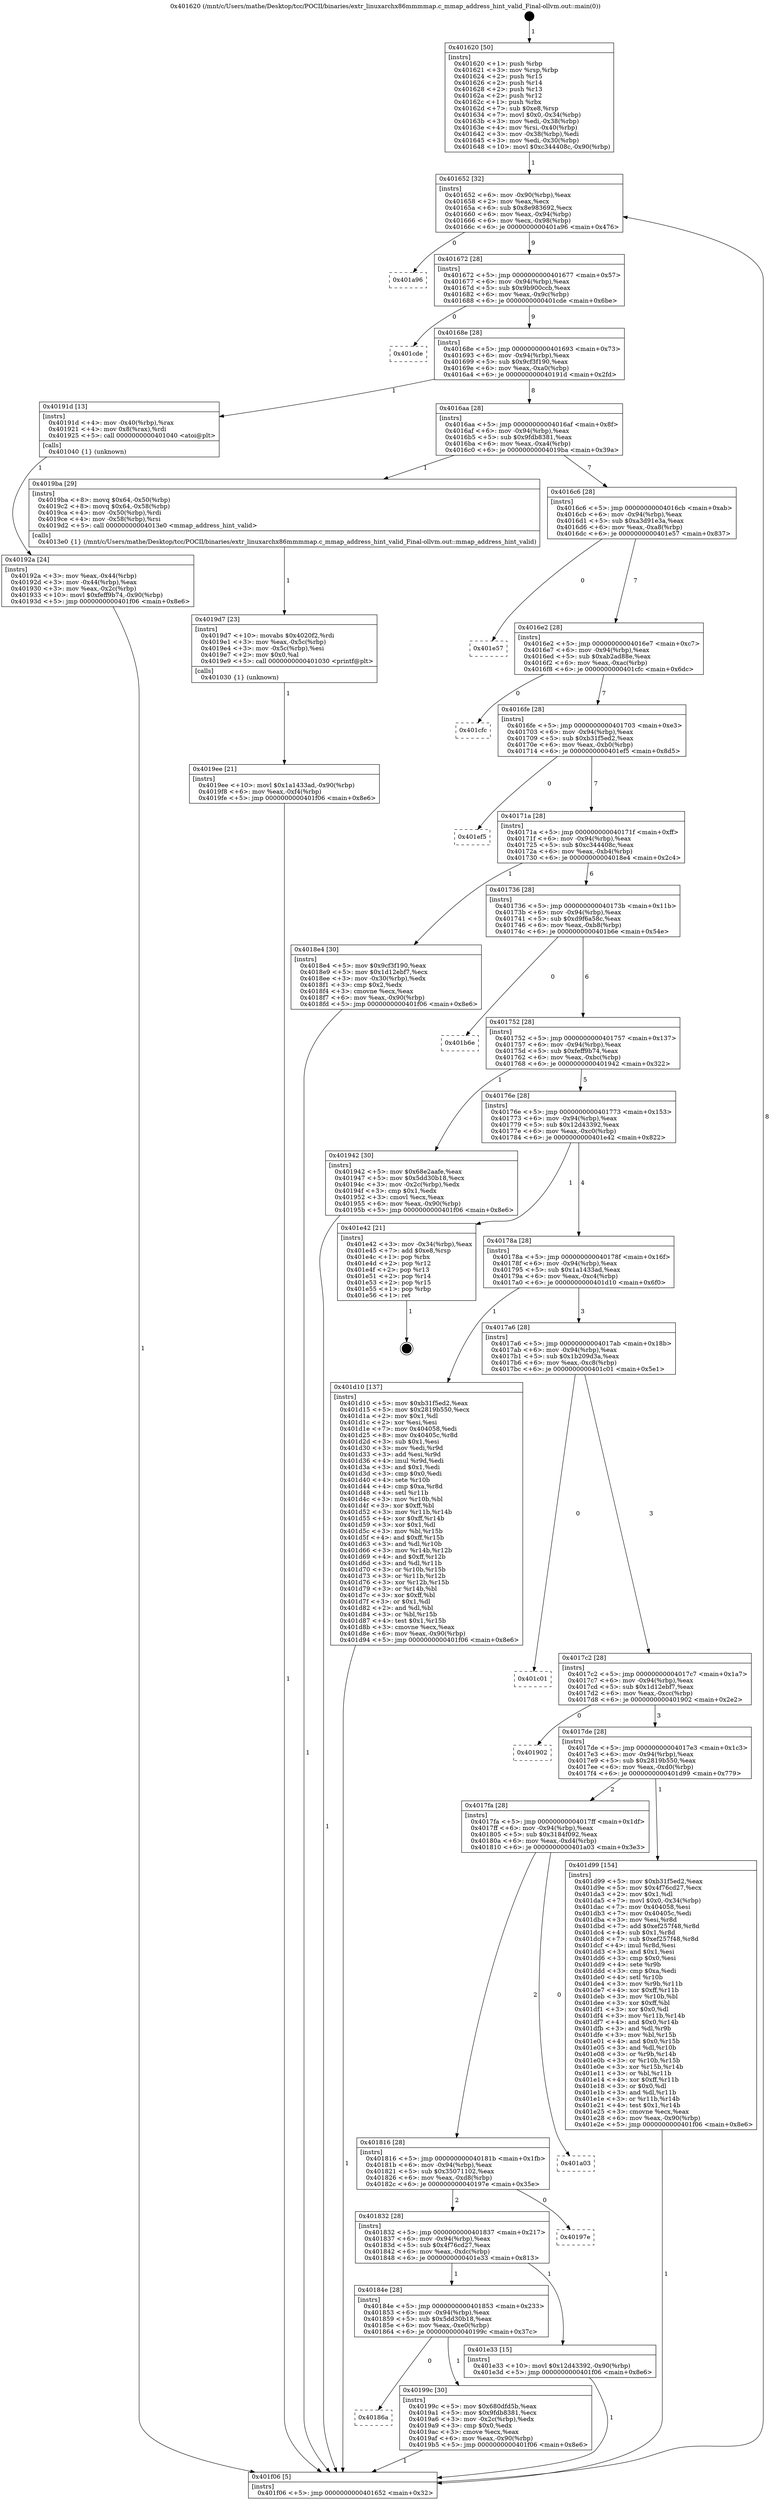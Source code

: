 digraph "0x401620" {
  label = "0x401620 (/mnt/c/Users/mathe/Desktop/tcc/POCII/binaries/extr_linuxarchx86mmmmap.c_mmap_address_hint_valid_Final-ollvm.out::main(0))"
  labelloc = "t"
  node[shape=record]

  Entry [label="",width=0.3,height=0.3,shape=circle,fillcolor=black,style=filled]
  "0x401652" [label="{
     0x401652 [32]\l
     | [instrs]\l
     &nbsp;&nbsp;0x401652 \<+6\>: mov -0x90(%rbp),%eax\l
     &nbsp;&nbsp;0x401658 \<+2\>: mov %eax,%ecx\l
     &nbsp;&nbsp;0x40165a \<+6\>: sub $0x8e983692,%ecx\l
     &nbsp;&nbsp;0x401660 \<+6\>: mov %eax,-0x94(%rbp)\l
     &nbsp;&nbsp;0x401666 \<+6\>: mov %ecx,-0x98(%rbp)\l
     &nbsp;&nbsp;0x40166c \<+6\>: je 0000000000401a96 \<main+0x476\>\l
  }"]
  "0x401a96" [label="{
     0x401a96\l
  }", style=dashed]
  "0x401672" [label="{
     0x401672 [28]\l
     | [instrs]\l
     &nbsp;&nbsp;0x401672 \<+5\>: jmp 0000000000401677 \<main+0x57\>\l
     &nbsp;&nbsp;0x401677 \<+6\>: mov -0x94(%rbp),%eax\l
     &nbsp;&nbsp;0x40167d \<+5\>: sub $0x9b900ccb,%eax\l
     &nbsp;&nbsp;0x401682 \<+6\>: mov %eax,-0x9c(%rbp)\l
     &nbsp;&nbsp;0x401688 \<+6\>: je 0000000000401cde \<main+0x6be\>\l
  }"]
  Exit [label="",width=0.3,height=0.3,shape=circle,fillcolor=black,style=filled,peripheries=2]
  "0x401cde" [label="{
     0x401cde\l
  }", style=dashed]
  "0x40168e" [label="{
     0x40168e [28]\l
     | [instrs]\l
     &nbsp;&nbsp;0x40168e \<+5\>: jmp 0000000000401693 \<main+0x73\>\l
     &nbsp;&nbsp;0x401693 \<+6\>: mov -0x94(%rbp),%eax\l
     &nbsp;&nbsp;0x401699 \<+5\>: sub $0x9cf3f190,%eax\l
     &nbsp;&nbsp;0x40169e \<+6\>: mov %eax,-0xa0(%rbp)\l
     &nbsp;&nbsp;0x4016a4 \<+6\>: je 000000000040191d \<main+0x2fd\>\l
  }"]
  "0x4019ee" [label="{
     0x4019ee [21]\l
     | [instrs]\l
     &nbsp;&nbsp;0x4019ee \<+10\>: movl $0x1a1433ad,-0x90(%rbp)\l
     &nbsp;&nbsp;0x4019f8 \<+6\>: mov %eax,-0xf4(%rbp)\l
     &nbsp;&nbsp;0x4019fe \<+5\>: jmp 0000000000401f06 \<main+0x8e6\>\l
  }"]
  "0x40191d" [label="{
     0x40191d [13]\l
     | [instrs]\l
     &nbsp;&nbsp;0x40191d \<+4\>: mov -0x40(%rbp),%rax\l
     &nbsp;&nbsp;0x401921 \<+4\>: mov 0x8(%rax),%rdi\l
     &nbsp;&nbsp;0x401925 \<+5\>: call 0000000000401040 \<atoi@plt\>\l
     | [calls]\l
     &nbsp;&nbsp;0x401040 \{1\} (unknown)\l
  }"]
  "0x4016aa" [label="{
     0x4016aa [28]\l
     | [instrs]\l
     &nbsp;&nbsp;0x4016aa \<+5\>: jmp 00000000004016af \<main+0x8f\>\l
     &nbsp;&nbsp;0x4016af \<+6\>: mov -0x94(%rbp),%eax\l
     &nbsp;&nbsp;0x4016b5 \<+5\>: sub $0x9fdb8381,%eax\l
     &nbsp;&nbsp;0x4016ba \<+6\>: mov %eax,-0xa4(%rbp)\l
     &nbsp;&nbsp;0x4016c0 \<+6\>: je 00000000004019ba \<main+0x39a\>\l
  }"]
  "0x4019d7" [label="{
     0x4019d7 [23]\l
     | [instrs]\l
     &nbsp;&nbsp;0x4019d7 \<+10\>: movabs $0x4020f2,%rdi\l
     &nbsp;&nbsp;0x4019e1 \<+3\>: mov %eax,-0x5c(%rbp)\l
     &nbsp;&nbsp;0x4019e4 \<+3\>: mov -0x5c(%rbp),%esi\l
     &nbsp;&nbsp;0x4019e7 \<+2\>: mov $0x0,%al\l
     &nbsp;&nbsp;0x4019e9 \<+5\>: call 0000000000401030 \<printf@plt\>\l
     | [calls]\l
     &nbsp;&nbsp;0x401030 \{1\} (unknown)\l
  }"]
  "0x4019ba" [label="{
     0x4019ba [29]\l
     | [instrs]\l
     &nbsp;&nbsp;0x4019ba \<+8\>: movq $0x64,-0x50(%rbp)\l
     &nbsp;&nbsp;0x4019c2 \<+8\>: movq $0x64,-0x58(%rbp)\l
     &nbsp;&nbsp;0x4019ca \<+4\>: mov -0x50(%rbp),%rdi\l
     &nbsp;&nbsp;0x4019ce \<+4\>: mov -0x58(%rbp),%rsi\l
     &nbsp;&nbsp;0x4019d2 \<+5\>: call 00000000004013e0 \<mmap_address_hint_valid\>\l
     | [calls]\l
     &nbsp;&nbsp;0x4013e0 \{1\} (/mnt/c/Users/mathe/Desktop/tcc/POCII/binaries/extr_linuxarchx86mmmmap.c_mmap_address_hint_valid_Final-ollvm.out::mmap_address_hint_valid)\l
  }"]
  "0x4016c6" [label="{
     0x4016c6 [28]\l
     | [instrs]\l
     &nbsp;&nbsp;0x4016c6 \<+5\>: jmp 00000000004016cb \<main+0xab\>\l
     &nbsp;&nbsp;0x4016cb \<+6\>: mov -0x94(%rbp),%eax\l
     &nbsp;&nbsp;0x4016d1 \<+5\>: sub $0xa3d91e3a,%eax\l
     &nbsp;&nbsp;0x4016d6 \<+6\>: mov %eax,-0xa8(%rbp)\l
     &nbsp;&nbsp;0x4016dc \<+6\>: je 0000000000401e57 \<main+0x837\>\l
  }"]
  "0x40186a" [label="{
     0x40186a\l
  }", style=dashed]
  "0x401e57" [label="{
     0x401e57\l
  }", style=dashed]
  "0x4016e2" [label="{
     0x4016e2 [28]\l
     | [instrs]\l
     &nbsp;&nbsp;0x4016e2 \<+5\>: jmp 00000000004016e7 \<main+0xc7\>\l
     &nbsp;&nbsp;0x4016e7 \<+6\>: mov -0x94(%rbp),%eax\l
     &nbsp;&nbsp;0x4016ed \<+5\>: sub $0xab2ad88e,%eax\l
     &nbsp;&nbsp;0x4016f2 \<+6\>: mov %eax,-0xac(%rbp)\l
     &nbsp;&nbsp;0x4016f8 \<+6\>: je 0000000000401cfc \<main+0x6dc\>\l
  }"]
  "0x40199c" [label="{
     0x40199c [30]\l
     | [instrs]\l
     &nbsp;&nbsp;0x40199c \<+5\>: mov $0x680dfd5b,%eax\l
     &nbsp;&nbsp;0x4019a1 \<+5\>: mov $0x9fdb8381,%ecx\l
     &nbsp;&nbsp;0x4019a6 \<+3\>: mov -0x2c(%rbp),%edx\l
     &nbsp;&nbsp;0x4019a9 \<+3\>: cmp $0x0,%edx\l
     &nbsp;&nbsp;0x4019ac \<+3\>: cmove %ecx,%eax\l
     &nbsp;&nbsp;0x4019af \<+6\>: mov %eax,-0x90(%rbp)\l
     &nbsp;&nbsp;0x4019b5 \<+5\>: jmp 0000000000401f06 \<main+0x8e6\>\l
  }"]
  "0x401cfc" [label="{
     0x401cfc\l
  }", style=dashed]
  "0x4016fe" [label="{
     0x4016fe [28]\l
     | [instrs]\l
     &nbsp;&nbsp;0x4016fe \<+5\>: jmp 0000000000401703 \<main+0xe3\>\l
     &nbsp;&nbsp;0x401703 \<+6\>: mov -0x94(%rbp),%eax\l
     &nbsp;&nbsp;0x401709 \<+5\>: sub $0xb31f5ed2,%eax\l
     &nbsp;&nbsp;0x40170e \<+6\>: mov %eax,-0xb0(%rbp)\l
     &nbsp;&nbsp;0x401714 \<+6\>: je 0000000000401ef5 \<main+0x8d5\>\l
  }"]
  "0x40184e" [label="{
     0x40184e [28]\l
     | [instrs]\l
     &nbsp;&nbsp;0x40184e \<+5\>: jmp 0000000000401853 \<main+0x233\>\l
     &nbsp;&nbsp;0x401853 \<+6\>: mov -0x94(%rbp),%eax\l
     &nbsp;&nbsp;0x401859 \<+5\>: sub $0x5dd30b18,%eax\l
     &nbsp;&nbsp;0x40185e \<+6\>: mov %eax,-0xe0(%rbp)\l
     &nbsp;&nbsp;0x401864 \<+6\>: je 000000000040199c \<main+0x37c\>\l
  }"]
  "0x401ef5" [label="{
     0x401ef5\l
  }", style=dashed]
  "0x40171a" [label="{
     0x40171a [28]\l
     | [instrs]\l
     &nbsp;&nbsp;0x40171a \<+5\>: jmp 000000000040171f \<main+0xff\>\l
     &nbsp;&nbsp;0x40171f \<+6\>: mov -0x94(%rbp),%eax\l
     &nbsp;&nbsp;0x401725 \<+5\>: sub $0xc344408c,%eax\l
     &nbsp;&nbsp;0x40172a \<+6\>: mov %eax,-0xb4(%rbp)\l
     &nbsp;&nbsp;0x401730 \<+6\>: je 00000000004018e4 \<main+0x2c4\>\l
  }"]
  "0x401e33" [label="{
     0x401e33 [15]\l
     | [instrs]\l
     &nbsp;&nbsp;0x401e33 \<+10\>: movl $0x12d43392,-0x90(%rbp)\l
     &nbsp;&nbsp;0x401e3d \<+5\>: jmp 0000000000401f06 \<main+0x8e6\>\l
  }"]
  "0x4018e4" [label="{
     0x4018e4 [30]\l
     | [instrs]\l
     &nbsp;&nbsp;0x4018e4 \<+5\>: mov $0x9cf3f190,%eax\l
     &nbsp;&nbsp;0x4018e9 \<+5\>: mov $0x1d12ebf7,%ecx\l
     &nbsp;&nbsp;0x4018ee \<+3\>: mov -0x30(%rbp),%edx\l
     &nbsp;&nbsp;0x4018f1 \<+3\>: cmp $0x2,%edx\l
     &nbsp;&nbsp;0x4018f4 \<+3\>: cmovne %ecx,%eax\l
     &nbsp;&nbsp;0x4018f7 \<+6\>: mov %eax,-0x90(%rbp)\l
     &nbsp;&nbsp;0x4018fd \<+5\>: jmp 0000000000401f06 \<main+0x8e6\>\l
  }"]
  "0x401736" [label="{
     0x401736 [28]\l
     | [instrs]\l
     &nbsp;&nbsp;0x401736 \<+5\>: jmp 000000000040173b \<main+0x11b\>\l
     &nbsp;&nbsp;0x40173b \<+6\>: mov -0x94(%rbp),%eax\l
     &nbsp;&nbsp;0x401741 \<+5\>: sub $0xd9f6a58c,%eax\l
     &nbsp;&nbsp;0x401746 \<+6\>: mov %eax,-0xb8(%rbp)\l
     &nbsp;&nbsp;0x40174c \<+6\>: je 0000000000401b6e \<main+0x54e\>\l
  }"]
  "0x401f06" [label="{
     0x401f06 [5]\l
     | [instrs]\l
     &nbsp;&nbsp;0x401f06 \<+5\>: jmp 0000000000401652 \<main+0x32\>\l
  }"]
  "0x401620" [label="{
     0x401620 [50]\l
     | [instrs]\l
     &nbsp;&nbsp;0x401620 \<+1\>: push %rbp\l
     &nbsp;&nbsp;0x401621 \<+3\>: mov %rsp,%rbp\l
     &nbsp;&nbsp;0x401624 \<+2\>: push %r15\l
     &nbsp;&nbsp;0x401626 \<+2\>: push %r14\l
     &nbsp;&nbsp;0x401628 \<+2\>: push %r13\l
     &nbsp;&nbsp;0x40162a \<+2\>: push %r12\l
     &nbsp;&nbsp;0x40162c \<+1\>: push %rbx\l
     &nbsp;&nbsp;0x40162d \<+7\>: sub $0xe8,%rsp\l
     &nbsp;&nbsp;0x401634 \<+7\>: movl $0x0,-0x34(%rbp)\l
     &nbsp;&nbsp;0x40163b \<+3\>: mov %edi,-0x38(%rbp)\l
     &nbsp;&nbsp;0x40163e \<+4\>: mov %rsi,-0x40(%rbp)\l
     &nbsp;&nbsp;0x401642 \<+3\>: mov -0x38(%rbp),%edi\l
     &nbsp;&nbsp;0x401645 \<+3\>: mov %edi,-0x30(%rbp)\l
     &nbsp;&nbsp;0x401648 \<+10\>: movl $0xc344408c,-0x90(%rbp)\l
  }"]
  "0x40192a" [label="{
     0x40192a [24]\l
     | [instrs]\l
     &nbsp;&nbsp;0x40192a \<+3\>: mov %eax,-0x44(%rbp)\l
     &nbsp;&nbsp;0x40192d \<+3\>: mov -0x44(%rbp),%eax\l
     &nbsp;&nbsp;0x401930 \<+3\>: mov %eax,-0x2c(%rbp)\l
     &nbsp;&nbsp;0x401933 \<+10\>: movl $0xfeff9b74,-0x90(%rbp)\l
     &nbsp;&nbsp;0x40193d \<+5\>: jmp 0000000000401f06 \<main+0x8e6\>\l
  }"]
  "0x401832" [label="{
     0x401832 [28]\l
     | [instrs]\l
     &nbsp;&nbsp;0x401832 \<+5\>: jmp 0000000000401837 \<main+0x217\>\l
     &nbsp;&nbsp;0x401837 \<+6\>: mov -0x94(%rbp),%eax\l
     &nbsp;&nbsp;0x40183d \<+5\>: sub $0x4f76cd27,%eax\l
     &nbsp;&nbsp;0x401842 \<+6\>: mov %eax,-0xdc(%rbp)\l
     &nbsp;&nbsp;0x401848 \<+6\>: je 0000000000401e33 \<main+0x813\>\l
  }"]
  "0x401b6e" [label="{
     0x401b6e\l
  }", style=dashed]
  "0x401752" [label="{
     0x401752 [28]\l
     | [instrs]\l
     &nbsp;&nbsp;0x401752 \<+5\>: jmp 0000000000401757 \<main+0x137\>\l
     &nbsp;&nbsp;0x401757 \<+6\>: mov -0x94(%rbp),%eax\l
     &nbsp;&nbsp;0x40175d \<+5\>: sub $0xfeff9b74,%eax\l
     &nbsp;&nbsp;0x401762 \<+6\>: mov %eax,-0xbc(%rbp)\l
     &nbsp;&nbsp;0x401768 \<+6\>: je 0000000000401942 \<main+0x322\>\l
  }"]
  "0x40197e" [label="{
     0x40197e\l
  }", style=dashed]
  "0x401942" [label="{
     0x401942 [30]\l
     | [instrs]\l
     &nbsp;&nbsp;0x401942 \<+5\>: mov $0x68e2aafe,%eax\l
     &nbsp;&nbsp;0x401947 \<+5\>: mov $0x5dd30b18,%ecx\l
     &nbsp;&nbsp;0x40194c \<+3\>: mov -0x2c(%rbp),%edx\l
     &nbsp;&nbsp;0x40194f \<+3\>: cmp $0x1,%edx\l
     &nbsp;&nbsp;0x401952 \<+3\>: cmovl %ecx,%eax\l
     &nbsp;&nbsp;0x401955 \<+6\>: mov %eax,-0x90(%rbp)\l
     &nbsp;&nbsp;0x40195b \<+5\>: jmp 0000000000401f06 \<main+0x8e6\>\l
  }"]
  "0x40176e" [label="{
     0x40176e [28]\l
     | [instrs]\l
     &nbsp;&nbsp;0x40176e \<+5\>: jmp 0000000000401773 \<main+0x153\>\l
     &nbsp;&nbsp;0x401773 \<+6\>: mov -0x94(%rbp),%eax\l
     &nbsp;&nbsp;0x401779 \<+5\>: sub $0x12d43392,%eax\l
     &nbsp;&nbsp;0x40177e \<+6\>: mov %eax,-0xc0(%rbp)\l
     &nbsp;&nbsp;0x401784 \<+6\>: je 0000000000401e42 \<main+0x822\>\l
  }"]
  "0x401816" [label="{
     0x401816 [28]\l
     | [instrs]\l
     &nbsp;&nbsp;0x401816 \<+5\>: jmp 000000000040181b \<main+0x1fb\>\l
     &nbsp;&nbsp;0x40181b \<+6\>: mov -0x94(%rbp),%eax\l
     &nbsp;&nbsp;0x401821 \<+5\>: sub $0x35071102,%eax\l
     &nbsp;&nbsp;0x401826 \<+6\>: mov %eax,-0xd8(%rbp)\l
     &nbsp;&nbsp;0x40182c \<+6\>: je 000000000040197e \<main+0x35e\>\l
  }"]
  "0x401e42" [label="{
     0x401e42 [21]\l
     | [instrs]\l
     &nbsp;&nbsp;0x401e42 \<+3\>: mov -0x34(%rbp),%eax\l
     &nbsp;&nbsp;0x401e45 \<+7\>: add $0xe8,%rsp\l
     &nbsp;&nbsp;0x401e4c \<+1\>: pop %rbx\l
     &nbsp;&nbsp;0x401e4d \<+2\>: pop %r12\l
     &nbsp;&nbsp;0x401e4f \<+2\>: pop %r13\l
     &nbsp;&nbsp;0x401e51 \<+2\>: pop %r14\l
     &nbsp;&nbsp;0x401e53 \<+2\>: pop %r15\l
     &nbsp;&nbsp;0x401e55 \<+1\>: pop %rbp\l
     &nbsp;&nbsp;0x401e56 \<+1\>: ret\l
  }"]
  "0x40178a" [label="{
     0x40178a [28]\l
     | [instrs]\l
     &nbsp;&nbsp;0x40178a \<+5\>: jmp 000000000040178f \<main+0x16f\>\l
     &nbsp;&nbsp;0x40178f \<+6\>: mov -0x94(%rbp),%eax\l
     &nbsp;&nbsp;0x401795 \<+5\>: sub $0x1a1433ad,%eax\l
     &nbsp;&nbsp;0x40179a \<+6\>: mov %eax,-0xc4(%rbp)\l
     &nbsp;&nbsp;0x4017a0 \<+6\>: je 0000000000401d10 \<main+0x6f0\>\l
  }"]
  "0x401a03" [label="{
     0x401a03\l
  }", style=dashed]
  "0x401d10" [label="{
     0x401d10 [137]\l
     | [instrs]\l
     &nbsp;&nbsp;0x401d10 \<+5\>: mov $0xb31f5ed2,%eax\l
     &nbsp;&nbsp;0x401d15 \<+5\>: mov $0x2819b550,%ecx\l
     &nbsp;&nbsp;0x401d1a \<+2\>: mov $0x1,%dl\l
     &nbsp;&nbsp;0x401d1c \<+2\>: xor %esi,%esi\l
     &nbsp;&nbsp;0x401d1e \<+7\>: mov 0x404058,%edi\l
     &nbsp;&nbsp;0x401d25 \<+8\>: mov 0x40405c,%r8d\l
     &nbsp;&nbsp;0x401d2d \<+3\>: sub $0x1,%esi\l
     &nbsp;&nbsp;0x401d30 \<+3\>: mov %edi,%r9d\l
     &nbsp;&nbsp;0x401d33 \<+3\>: add %esi,%r9d\l
     &nbsp;&nbsp;0x401d36 \<+4\>: imul %r9d,%edi\l
     &nbsp;&nbsp;0x401d3a \<+3\>: and $0x1,%edi\l
     &nbsp;&nbsp;0x401d3d \<+3\>: cmp $0x0,%edi\l
     &nbsp;&nbsp;0x401d40 \<+4\>: sete %r10b\l
     &nbsp;&nbsp;0x401d44 \<+4\>: cmp $0xa,%r8d\l
     &nbsp;&nbsp;0x401d48 \<+4\>: setl %r11b\l
     &nbsp;&nbsp;0x401d4c \<+3\>: mov %r10b,%bl\l
     &nbsp;&nbsp;0x401d4f \<+3\>: xor $0xff,%bl\l
     &nbsp;&nbsp;0x401d52 \<+3\>: mov %r11b,%r14b\l
     &nbsp;&nbsp;0x401d55 \<+4\>: xor $0xff,%r14b\l
     &nbsp;&nbsp;0x401d59 \<+3\>: xor $0x1,%dl\l
     &nbsp;&nbsp;0x401d5c \<+3\>: mov %bl,%r15b\l
     &nbsp;&nbsp;0x401d5f \<+4\>: and $0xff,%r15b\l
     &nbsp;&nbsp;0x401d63 \<+3\>: and %dl,%r10b\l
     &nbsp;&nbsp;0x401d66 \<+3\>: mov %r14b,%r12b\l
     &nbsp;&nbsp;0x401d69 \<+4\>: and $0xff,%r12b\l
     &nbsp;&nbsp;0x401d6d \<+3\>: and %dl,%r11b\l
     &nbsp;&nbsp;0x401d70 \<+3\>: or %r10b,%r15b\l
     &nbsp;&nbsp;0x401d73 \<+3\>: or %r11b,%r12b\l
     &nbsp;&nbsp;0x401d76 \<+3\>: xor %r12b,%r15b\l
     &nbsp;&nbsp;0x401d79 \<+3\>: or %r14b,%bl\l
     &nbsp;&nbsp;0x401d7c \<+3\>: xor $0xff,%bl\l
     &nbsp;&nbsp;0x401d7f \<+3\>: or $0x1,%dl\l
     &nbsp;&nbsp;0x401d82 \<+2\>: and %dl,%bl\l
     &nbsp;&nbsp;0x401d84 \<+3\>: or %bl,%r15b\l
     &nbsp;&nbsp;0x401d87 \<+4\>: test $0x1,%r15b\l
     &nbsp;&nbsp;0x401d8b \<+3\>: cmovne %ecx,%eax\l
     &nbsp;&nbsp;0x401d8e \<+6\>: mov %eax,-0x90(%rbp)\l
     &nbsp;&nbsp;0x401d94 \<+5\>: jmp 0000000000401f06 \<main+0x8e6\>\l
  }"]
  "0x4017a6" [label="{
     0x4017a6 [28]\l
     | [instrs]\l
     &nbsp;&nbsp;0x4017a6 \<+5\>: jmp 00000000004017ab \<main+0x18b\>\l
     &nbsp;&nbsp;0x4017ab \<+6\>: mov -0x94(%rbp),%eax\l
     &nbsp;&nbsp;0x4017b1 \<+5\>: sub $0x1b209d3a,%eax\l
     &nbsp;&nbsp;0x4017b6 \<+6\>: mov %eax,-0xc8(%rbp)\l
     &nbsp;&nbsp;0x4017bc \<+6\>: je 0000000000401c01 \<main+0x5e1\>\l
  }"]
  "0x4017fa" [label="{
     0x4017fa [28]\l
     | [instrs]\l
     &nbsp;&nbsp;0x4017fa \<+5\>: jmp 00000000004017ff \<main+0x1df\>\l
     &nbsp;&nbsp;0x4017ff \<+6\>: mov -0x94(%rbp),%eax\l
     &nbsp;&nbsp;0x401805 \<+5\>: sub $0x3184f092,%eax\l
     &nbsp;&nbsp;0x40180a \<+6\>: mov %eax,-0xd4(%rbp)\l
     &nbsp;&nbsp;0x401810 \<+6\>: je 0000000000401a03 \<main+0x3e3\>\l
  }"]
  "0x401c01" [label="{
     0x401c01\l
  }", style=dashed]
  "0x4017c2" [label="{
     0x4017c2 [28]\l
     | [instrs]\l
     &nbsp;&nbsp;0x4017c2 \<+5\>: jmp 00000000004017c7 \<main+0x1a7\>\l
     &nbsp;&nbsp;0x4017c7 \<+6\>: mov -0x94(%rbp),%eax\l
     &nbsp;&nbsp;0x4017cd \<+5\>: sub $0x1d12ebf7,%eax\l
     &nbsp;&nbsp;0x4017d2 \<+6\>: mov %eax,-0xcc(%rbp)\l
     &nbsp;&nbsp;0x4017d8 \<+6\>: je 0000000000401902 \<main+0x2e2\>\l
  }"]
  "0x401d99" [label="{
     0x401d99 [154]\l
     | [instrs]\l
     &nbsp;&nbsp;0x401d99 \<+5\>: mov $0xb31f5ed2,%eax\l
     &nbsp;&nbsp;0x401d9e \<+5\>: mov $0x4f76cd27,%ecx\l
     &nbsp;&nbsp;0x401da3 \<+2\>: mov $0x1,%dl\l
     &nbsp;&nbsp;0x401da5 \<+7\>: movl $0x0,-0x34(%rbp)\l
     &nbsp;&nbsp;0x401dac \<+7\>: mov 0x404058,%esi\l
     &nbsp;&nbsp;0x401db3 \<+7\>: mov 0x40405c,%edi\l
     &nbsp;&nbsp;0x401dba \<+3\>: mov %esi,%r8d\l
     &nbsp;&nbsp;0x401dbd \<+7\>: add $0xef257f48,%r8d\l
     &nbsp;&nbsp;0x401dc4 \<+4\>: sub $0x1,%r8d\l
     &nbsp;&nbsp;0x401dc8 \<+7\>: sub $0xef257f48,%r8d\l
     &nbsp;&nbsp;0x401dcf \<+4\>: imul %r8d,%esi\l
     &nbsp;&nbsp;0x401dd3 \<+3\>: and $0x1,%esi\l
     &nbsp;&nbsp;0x401dd6 \<+3\>: cmp $0x0,%esi\l
     &nbsp;&nbsp;0x401dd9 \<+4\>: sete %r9b\l
     &nbsp;&nbsp;0x401ddd \<+3\>: cmp $0xa,%edi\l
     &nbsp;&nbsp;0x401de0 \<+4\>: setl %r10b\l
     &nbsp;&nbsp;0x401de4 \<+3\>: mov %r9b,%r11b\l
     &nbsp;&nbsp;0x401de7 \<+4\>: xor $0xff,%r11b\l
     &nbsp;&nbsp;0x401deb \<+3\>: mov %r10b,%bl\l
     &nbsp;&nbsp;0x401dee \<+3\>: xor $0xff,%bl\l
     &nbsp;&nbsp;0x401df1 \<+3\>: xor $0x0,%dl\l
     &nbsp;&nbsp;0x401df4 \<+3\>: mov %r11b,%r14b\l
     &nbsp;&nbsp;0x401df7 \<+4\>: and $0x0,%r14b\l
     &nbsp;&nbsp;0x401dfb \<+3\>: and %dl,%r9b\l
     &nbsp;&nbsp;0x401dfe \<+3\>: mov %bl,%r15b\l
     &nbsp;&nbsp;0x401e01 \<+4\>: and $0x0,%r15b\l
     &nbsp;&nbsp;0x401e05 \<+3\>: and %dl,%r10b\l
     &nbsp;&nbsp;0x401e08 \<+3\>: or %r9b,%r14b\l
     &nbsp;&nbsp;0x401e0b \<+3\>: or %r10b,%r15b\l
     &nbsp;&nbsp;0x401e0e \<+3\>: xor %r15b,%r14b\l
     &nbsp;&nbsp;0x401e11 \<+3\>: or %bl,%r11b\l
     &nbsp;&nbsp;0x401e14 \<+4\>: xor $0xff,%r11b\l
     &nbsp;&nbsp;0x401e18 \<+3\>: or $0x0,%dl\l
     &nbsp;&nbsp;0x401e1b \<+3\>: and %dl,%r11b\l
     &nbsp;&nbsp;0x401e1e \<+3\>: or %r11b,%r14b\l
     &nbsp;&nbsp;0x401e21 \<+4\>: test $0x1,%r14b\l
     &nbsp;&nbsp;0x401e25 \<+3\>: cmovne %ecx,%eax\l
     &nbsp;&nbsp;0x401e28 \<+6\>: mov %eax,-0x90(%rbp)\l
     &nbsp;&nbsp;0x401e2e \<+5\>: jmp 0000000000401f06 \<main+0x8e6\>\l
  }"]
  "0x401902" [label="{
     0x401902\l
  }", style=dashed]
  "0x4017de" [label="{
     0x4017de [28]\l
     | [instrs]\l
     &nbsp;&nbsp;0x4017de \<+5\>: jmp 00000000004017e3 \<main+0x1c3\>\l
     &nbsp;&nbsp;0x4017e3 \<+6\>: mov -0x94(%rbp),%eax\l
     &nbsp;&nbsp;0x4017e9 \<+5\>: sub $0x2819b550,%eax\l
     &nbsp;&nbsp;0x4017ee \<+6\>: mov %eax,-0xd0(%rbp)\l
     &nbsp;&nbsp;0x4017f4 \<+6\>: je 0000000000401d99 \<main+0x779\>\l
  }"]
  Entry -> "0x401620" [label=" 1"]
  "0x401652" -> "0x401a96" [label=" 0"]
  "0x401652" -> "0x401672" [label=" 9"]
  "0x401e42" -> Exit [label=" 1"]
  "0x401672" -> "0x401cde" [label=" 0"]
  "0x401672" -> "0x40168e" [label=" 9"]
  "0x401e33" -> "0x401f06" [label=" 1"]
  "0x40168e" -> "0x40191d" [label=" 1"]
  "0x40168e" -> "0x4016aa" [label=" 8"]
  "0x401d99" -> "0x401f06" [label=" 1"]
  "0x4016aa" -> "0x4019ba" [label=" 1"]
  "0x4016aa" -> "0x4016c6" [label=" 7"]
  "0x401d10" -> "0x401f06" [label=" 1"]
  "0x4016c6" -> "0x401e57" [label=" 0"]
  "0x4016c6" -> "0x4016e2" [label=" 7"]
  "0x4019ee" -> "0x401f06" [label=" 1"]
  "0x4016e2" -> "0x401cfc" [label=" 0"]
  "0x4016e2" -> "0x4016fe" [label=" 7"]
  "0x4019d7" -> "0x4019ee" [label=" 1"]
  "0x4016fe" -> "0x401ef5" [label=" 0"]
  "0x4016fe" -> "0x40171a" [label=" 7"]
  "0x40199c" -> "0x401f06" [label=" 1"]
  "0x40171a" -> "0x4018e4" [label=" 1"]
  "0x40171a" -> "0x401736" [label=" 6"]
  "0x4018e4" -> "0x401f06" [label=" 1"]
  "0x401620" -> "0x401652" [label=" 1"]
  "0x401f06" -> "0x401652" [label=" 8"]
  "0x40191d" -> "0x40192a" [label=" 1"]
  "0x40192a" -> "0x401f06" [label=" 1"]
  "0x40184e" -> "0x40186a" [label=" 0"]
  "0x401736" -> "0x401b6e" [label=" 0"]
  "0x401736" -> "0x401752" [label=" 6"]
  "0x4019ba" -> "0x4019d7" [label=" 1"]
  "0x401752" -> "0x401942" [label=" 1"]
  "0x401752" -> "0x40176e" [label=" 5"]
  "0x401942" -> "0x401f06" [label=" 1"]
  "0x401832" -> "0x40184e" [label=" 1"]
  "0x40176e" -> "0x401e42" [label=" 1"]
  "0x40176e" -> "0x40178a" [label=" 4"]
  "0x40184e" -> "0x40199c" [label=" 1"]
  "0x40178a" -> "0x401d10" [label=" 1"]
  "0x40178a" -> "0x4017a6" [label=" 3"]
  "0x401816" -> "0x401832" [label=" 2"]
  "0x4017a6" -> "0x401c01" [label=" 0"]
  "0x4017a6" -> "0x4017c2" [label=" 3"]
  "0x401832" -> "0x401e33" [label=" 1"]
  "0x4017c2" -> "0x401902" [label=" 0"]
  "0x4017c2" -> "0x4017de" [label=" 3"]
  "0x4017fa" -> "0x401816" [label=" 2"]
  "0x4017de" -> "0x401d99" [label=" 1"]
  "0x4017de" -> "0x4017fa" [label=" 2"]
  "0x401816" -> "0x40197e" [label=" 0"]
  "0x4017fa" -> "0x401a03" [label=" 0"]
}
